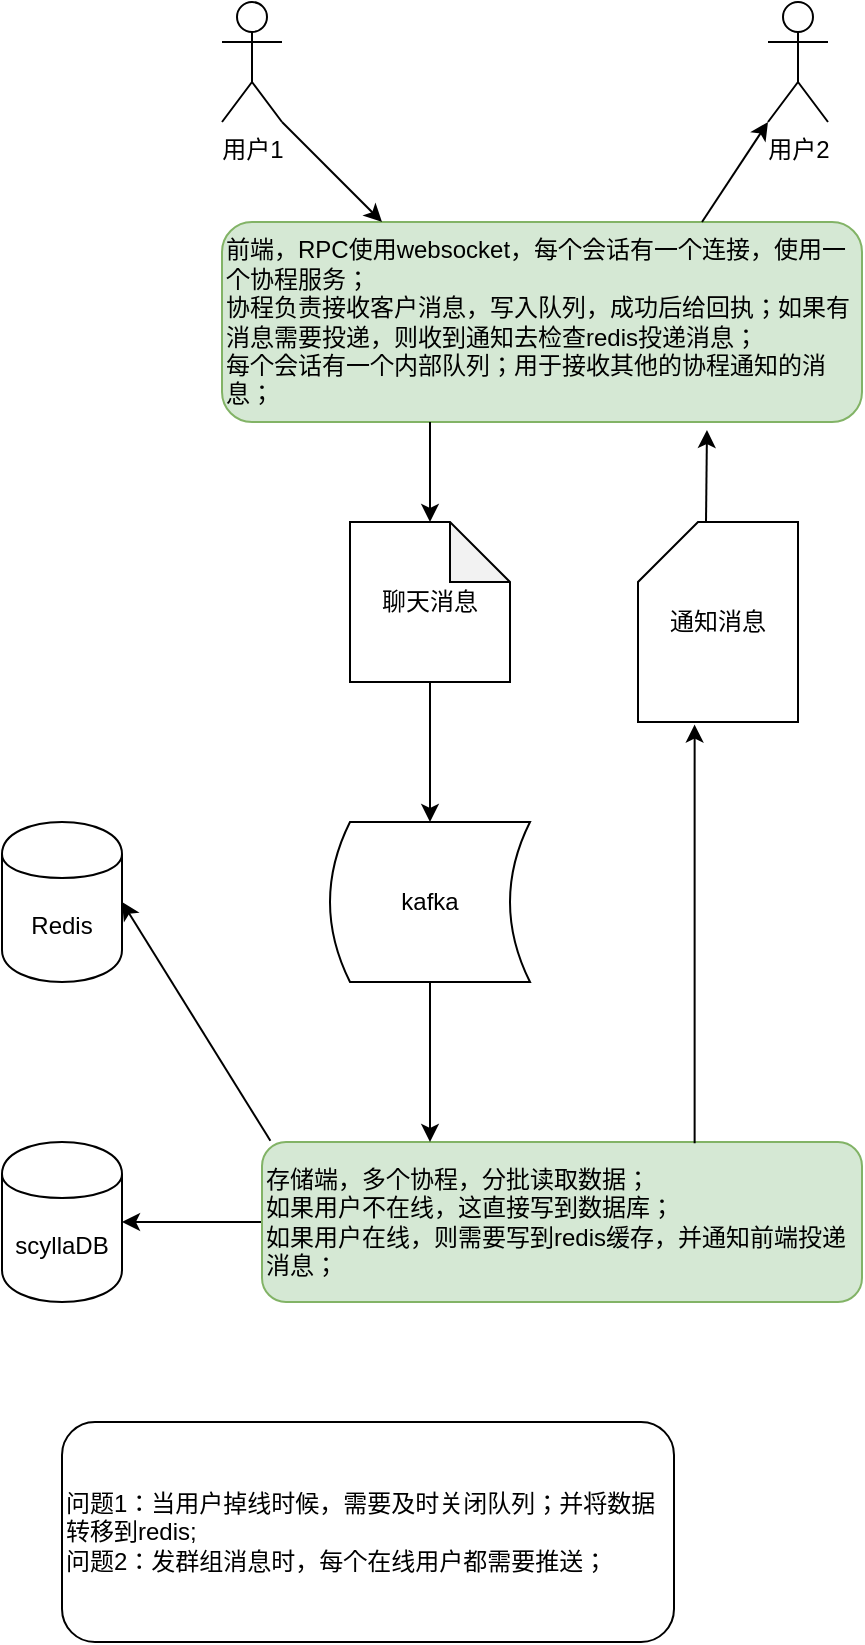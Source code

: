 <mxfile version="12.2.4" pages="1"><diagram id="HpTWOJXg7hlPhU_4y57X" name="Page-1"><mxGraphModel dx="1147" dy="632" grid="1" gridSize="10" guides="1" tooltips="1" connect="1" arrows="1" fold="1" page="1" pageScale="1" pageWidth="827" pageHeight="1169" math="0" shadow="0"><root><mxCell id="0"/><mxCell id="1" parent="0"/><mxCell id="2" value="前端，RPC使用websocket，每个会话有一个连接，使用一个协程服务；&lt;br style=&quot;font-size: 12px;&quot;&gt;协程负责接收客户消息，写入队列，成功后给回执；如果有消息需要投递，则收到通知去检查redis投递消息；&lt;br style=&quot;font-size: 12px;&quot;&gt;每个会话有一个内部队列；用于接收其他的协程通知的消息；" style="rounded=1;whiteSpace=wrap;html=1;fillColor=#d5e8d4;strokeColor=#82b366;align=left;fontSize=12;" parent="1" vertex="1"><mxGeometry x="140" y="140" width="320" height="100" as="geometry"/></mxCell><mxCell id="3" value="scyllaDB" style="shape=cylinder;whiteSpace=wrap;html=1;boundedLbl=1;backgroundOutline=1;" parent="1" vertex="1"><mxGeometry x="30" y="600" width="60" height="80" as="geometry"/></mxCell><mxCell id="4" value="Redis" style="shape=cylinder;whiteSpace=wrap;html=1;boundedLbl=1;backgroundOutline=1;" parent="1" vertex="1"><mxGeometry x="30" y="440" width="60" height="80" as="geometry"/></mxCell><mxCell id="5" value="聊天消息" style="shape=note;whiteSpace=wrap;html=1;backgroundOutline=1;darkOpacity=0.05;" parent="1" vertex="1"><mxGeometry x="204" y="290" width="80" height="80" as="geometry"/></mxCell><mxCell id="6" value="kafka" style="shape=dataStorage;whiteSpace=wrap;html=1;" parent="1" vertex="1"><mxGeometry x="194" y="440" width="100" height="80" as="geometry"/></mxCell><mxCell id="7" value="" style="endArrow=classic;html=1;exitX=0.5;exitY=1;exitDx=0;exitDy=0;" parent="1" target="5" edge="1"><mxGeometry width="50" height="50" relative="1" as="geometry"><mxPoint x="244" y="240" as="sourcePoint"/><mxPoint x="414" y="350" as="targetPoint"/></mxGeometry></mxCell><mxCell id="8" value="" style="endArrow=classic;html=1;exitX=0.5;exitY=1;exitDx=0;exitDy=0;exitPerimeter=0;entryX=0.5;entryY=0;entryDx=0;entryDy=0;" parent="1" source="5" target="6" edge="1"><mxGeometry width="50" height="50" relative="1" as="geometry"><mxPoint x="304" y="430" as="sourcePoint"/><mxPoint x="354" y="380" as="targetPoint"/></mxGeometry></mxCell><mxCell id="9" value="" style="endArrow=classic;html=1;entryX=1;entryY=0.5;entryDx=0;entryDy=0;exitX=0;exitY=0.5;exitDx=0;exitDy=0;" parent="1" source="10" target="3" edge="1"><mxGeometry width="50" height="50" relative="1" as="geometry"><mxPoint x="220" y="510" as="sourcePoint"/><mxPoint x="220" y="570" as="targetPoint"/></mxGeometry></mxCell><mxCell id="10" value="存储端，多个协程，分批读取数据；&lt;br&gt;如果用户不在线，这直接写到数据库；&lt;br&gt;如果用户在线，则需要写到redis缓存，并通知前端投递消息；" style="rounded=1;whiteSpace=wrap;html=1;fillColor=#d5e8d4;strokeColor=#82b366;align=left;" parent="1" vertex="1"><mxGeometry x="160" y="600" width="300" height="80" as="geometry"/></mxCell><mxCell id="12" value="" style="endArrow=classic;html=1;exitX=0.5;exitY=1;exitDx=0;exitDy=0;entryX=0.5;entryY=0;entryDx=0;entryDy=0;" parent="1" source="6" edge="1"><mxGeometry width="50" height="50" relative="1" as="geometry"><mxPoint x="424" y="580" as="sourcePoint"/><mxPoint x="244" y="600" as="targetPoint"/></mxGeometry></mxCell><mxCell id="13" value="用户1" style="shape=umlActor;verticalLabelPosition=bottom;labelBackgroundColor=#ffffff;verticalAlign=top;html=1;outlineConnect=0;" parent="1" vertex="1"><mxGeometry x="140" y="30" width="30" height="60" as="geometry"/></mxCell><mxCell id="14" value="用户2" style="shape=umlActor;verticalLabelPosition=bottom;labelBackgroundColor=#ffffff;verticalAlign=top;html=1;outlineConnect=0;" parent="1" vertex="1"><mxGeometry x="413" y="30" width="30" height="60" as="geometry"/></mxCell><mxCell id="15" value="" style="endArrow=classic;html=1;exitX=1;exitY=1;exitDx=0;exitDy=0;exitPerimeter=0;entryX=0.25;entryY=0;entryDx=0;entryDy=0;" parent="1" source="13" target="2" edge="1"><mxGeometry width="50" height="50" relative="1" as="geometry"><mxPoint x="240" y="120" as="sourcePoint"/><mxPoint x="290" y="70" as="targetPoint"/></mxGeometry></mxCell><mxCell id="16" value="" style="endArrow=classic;html=1;entryX=0;entryY=1;entryDx=0;entryDy=0;entryPerimeter=0;exitX=0.75;exitY=0;exitDx=0;exitDy=0;" parent="1" source="2" target="14" edge="1"><mxGeometry width="50" height="50" relative="1" as="geometry"><mxPoint x="520" y="270" as="sourcePoint"/><mxPoint x="570" y="220" as="targetPoint"/></mxGeometry></mxCell><mxCell id="17" value="通知消息" style="shape=card;whiteSpace=wrap;html=1;" parent="1" vertex="1"><mxGeometry x="348" y="290" width="80" height="100" as="geometry"/></mxCell><mxCell id="19" value="" style="endArrow=classic;html=1;exitX=0.721;exitY=0.008;exitDx=0;exitDy=0;exitPerimeter=0;entryX=0.354;entryY=1.013;entryDx=0;entryDy=0;entryPerimeter=0;" parent="1" source="10" target="17" edge="1"><mxGeometry width="50" height="50" relative="1" as="geometry"><mxPoint x="530" y="560" as="sourcePoint"/><mxPoint x="378" y="520" as="targetPoint"/></mxGeometry></mxCell><mxCell id="20" value="" style="endArrow=classic;html=1;entryX=1;entryY=0.5;entryDx=0;entryDy=0;exitX=0.014;exitY=-0.008;exitDx=0;exitDy=0;exitPerimeter=0;" parent="1" source="10" target="4" edge="1"><mxGeometry width="50" height="50" relative="1" as="geometry"><mxPoint x="180" y="590" as="sourcePoint"/><mxPoint x="180" y="500" as="targetPoint"/></mxGeometry></mxCell><mxCell id="21" value="" style="endArrow=classic;html=1;entryX=0.814;entryY=1.04;entryDx=0;entryDy=0;entryPerimeter=0;" parent="1" edge="1"><mxGeometry width="50" height="50" relative="1" as="geometry"><mxPoint x="382" y="290" as="sourcePoint"/><mxPoint x="382.48" y="244" as="targetPoint"/></mxGeometry></mxCell><mxCell id="23" value="问题1：当用户掉线时候，需要及时关闭队列；并将数据转移到redis;&lt;br&gt;问题2：发群组消息时，每个在线用户都需要推送；" style="rounded=1;whiteSpace=wrap;html=1;fontSize=12;align=left;" parent="1" vertex="1"><mxGeometry x="60" y="740" width="306" height="110" as="geometry"/></mxCell></root></mxGraphModel></diagram></mxfile>